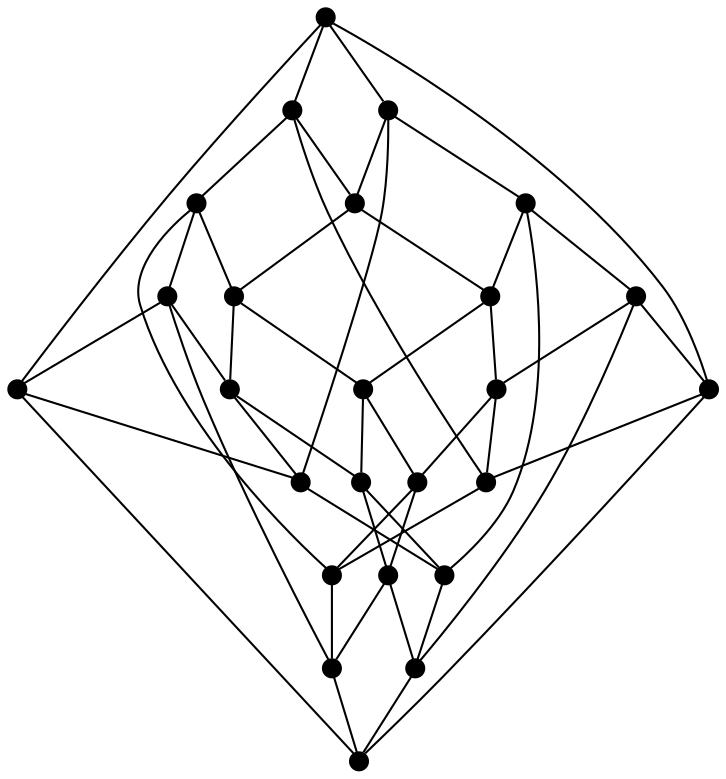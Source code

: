 graph {
node [label="", shape=point, height=0.12, width=0.12];
0--1; 0--4; 0--5; 0--20; 1--2; 1--6; 1--21; 2--3; 2--7; 2--22; 3--4; 3--8;
3--23; 4--9; 4--24; 5--6; 5--9; 5--10; 6--7; 6--11; 7--8; 7--12; 8--9; 8--13;
9--14; 10--11; 10--14; 10--15; 11--12; 11--16; 12--13; 12--17; 13--14; 13--18; 14--19; 15--16;
15--19; 15--20; 16--17; 16--21; 17--18; 17--22; 18--19; 18--23; 19--24; 20--21; 20--24; 21--22;
22--23--24;
}
